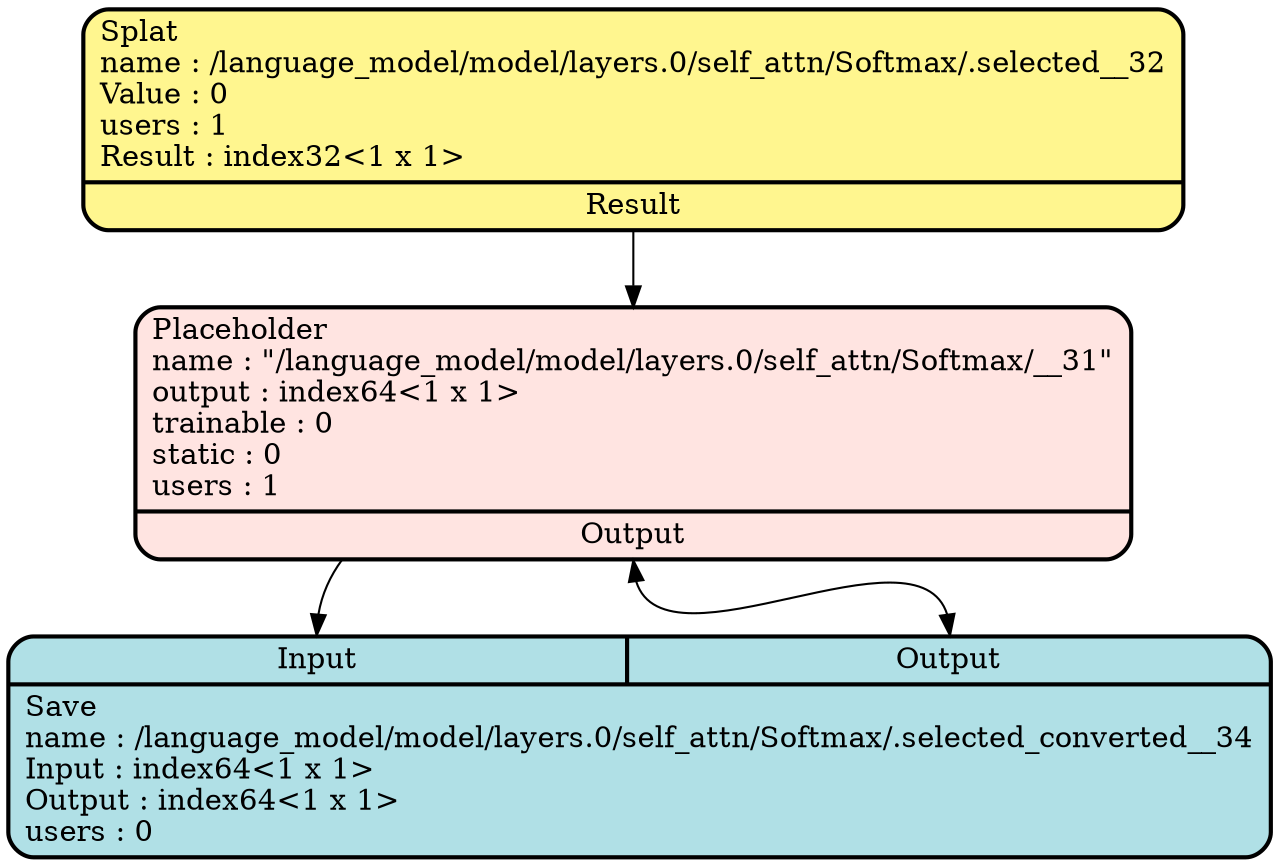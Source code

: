 digraph DAG {
	rankdir=TB;
"/language_model/model/layers.0/self_attn/Softmax/__34" [
	label = "{{<Input>Input|<Output>Output}|{Save\lname : /language_model/model/layers.0/self_attn/Softmax/.selected_converted__34\lInput : index64\<1 x 1\>\lOutput : index64\<1 x 1\>\lusers : 0\l}}"
	shape = "record"
	style="filled,rounded"
	fillcolor=PowderBlue
penwidth = 2];

"/language_model/model/layers.0/self_attn/Softmax/__31" [
	label = "{{<Input>Input}|{ConvertTo\lname : /language_model/model/layers.0/self_attn/Softmax/.selected_converted__31\lInput : index32\<1 x 1\>\lusers : 1\lResult : index64\<1 x 1\>\l}|{<Result>Result}}"
	shape = "record"
	style="filled,rounded"
	fillcolor=GhostWhite
penwidth = 2];

"/language_model/model/layers.0/self_attn/Softmax/__32" [
	label = "{{Splat\lname : /language_model/model/layers.0/self_attn/Softmax/.selected__32\lValue : 0\lusers : 1\lResult : index32\<1 x 1\>\l}|{<Result>Result}}"
	shape = "record"
	style="filled,rounded"
	fillcolor=Khaki1
penwidth = 2];

"/language_model/model/layers.0/self_attn/Softmax/__31" [
	label = "{{Placeholder\lname : \"/language_model/model/layers.0/self_attn/Softmax/__31\"\loutput : index64\<1 x 1\>\ltrainable : 0\lstatic : 0\lusers : 1\l}|{<Output>Output}}"
	shape = "record"
	style="filled,rounded"
	fillcolor=MistyRose1
penwidth = 2];

"/language_model/model/layers.0/self_attn/Softmax/__31" :"Output"  -> "/language_model/model/layers.0/self_attn/Softmax/__34" :"Output"  [dir="both"];
"/language_model/model/layers.0/self_attn/Softmax/__32" :"Result"  -> "/language_model/model/layers.0/self_attn/Softmax/__31" :"Input" ;
"/language_model/model/layers.0/self_attn/Softmax/__31" :"Result"  -> "/language_model/model/layers.0/self_attn/Softmax/__34" :"Input" ;
}